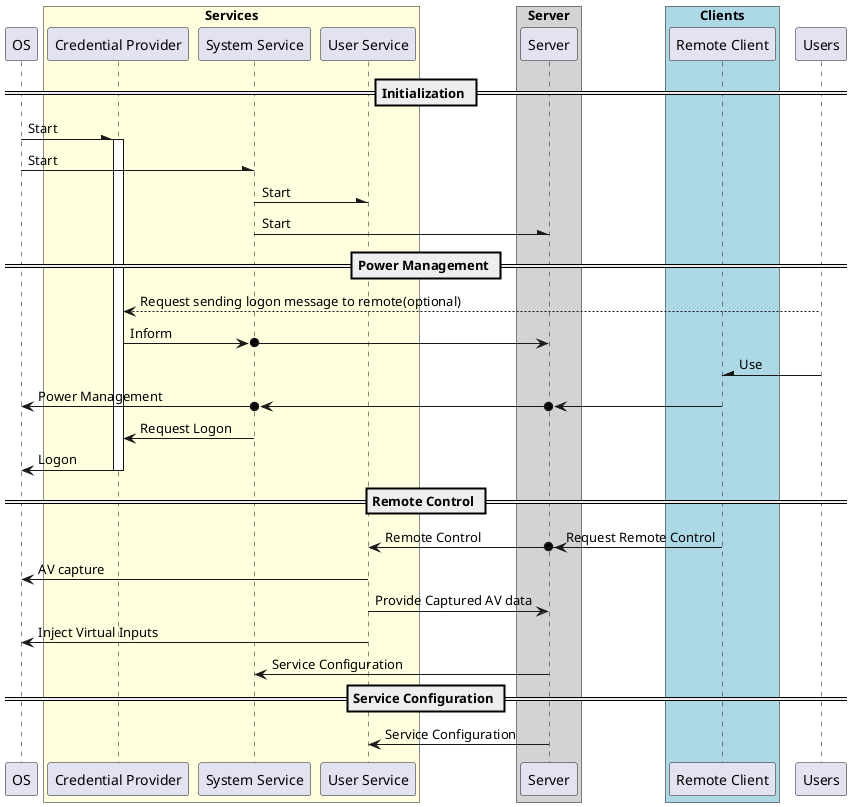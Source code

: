 @startuml
!pragma teoz true

participant OS as os

box "Services" #LightYellow
  participant "Credential Provider" as cp
  participant "System Service" as ss
  participant "User Service" as us
end box

box "Server" #LightGray
  participant "Server" as se
end box

box "Clients" #LightBlue
  participant "Remote Client" as rc
end box

participant "Users" as users

== Initialization ==

os -\ cp : Start
activate cp
os -\ ss : Start
ss -\ us : Start
ss -\ se : Start

== Power Management ==

users --> cp : Request sending logon message to remote(optional)
cp ->o ss : Inform
  & ss -> se

users -\ rc : Use
rc ->o se : 
  & se ->o ss
  & ss -> os : Power Management
ss -> cp : Request Logon
cp -> os : Logon
deactivate cp

== Remote Control ==

rc ->o se : Request Remote Control
  & rc -> us : Remote Control
us -> os : AV capture
us -> se : Provide Captured AV data
us -> os : Inject Virtual Inputs

== Service Configuration ==
     
& se -> ss : Service Configuration
se -> us : Service Configuration
@enduml